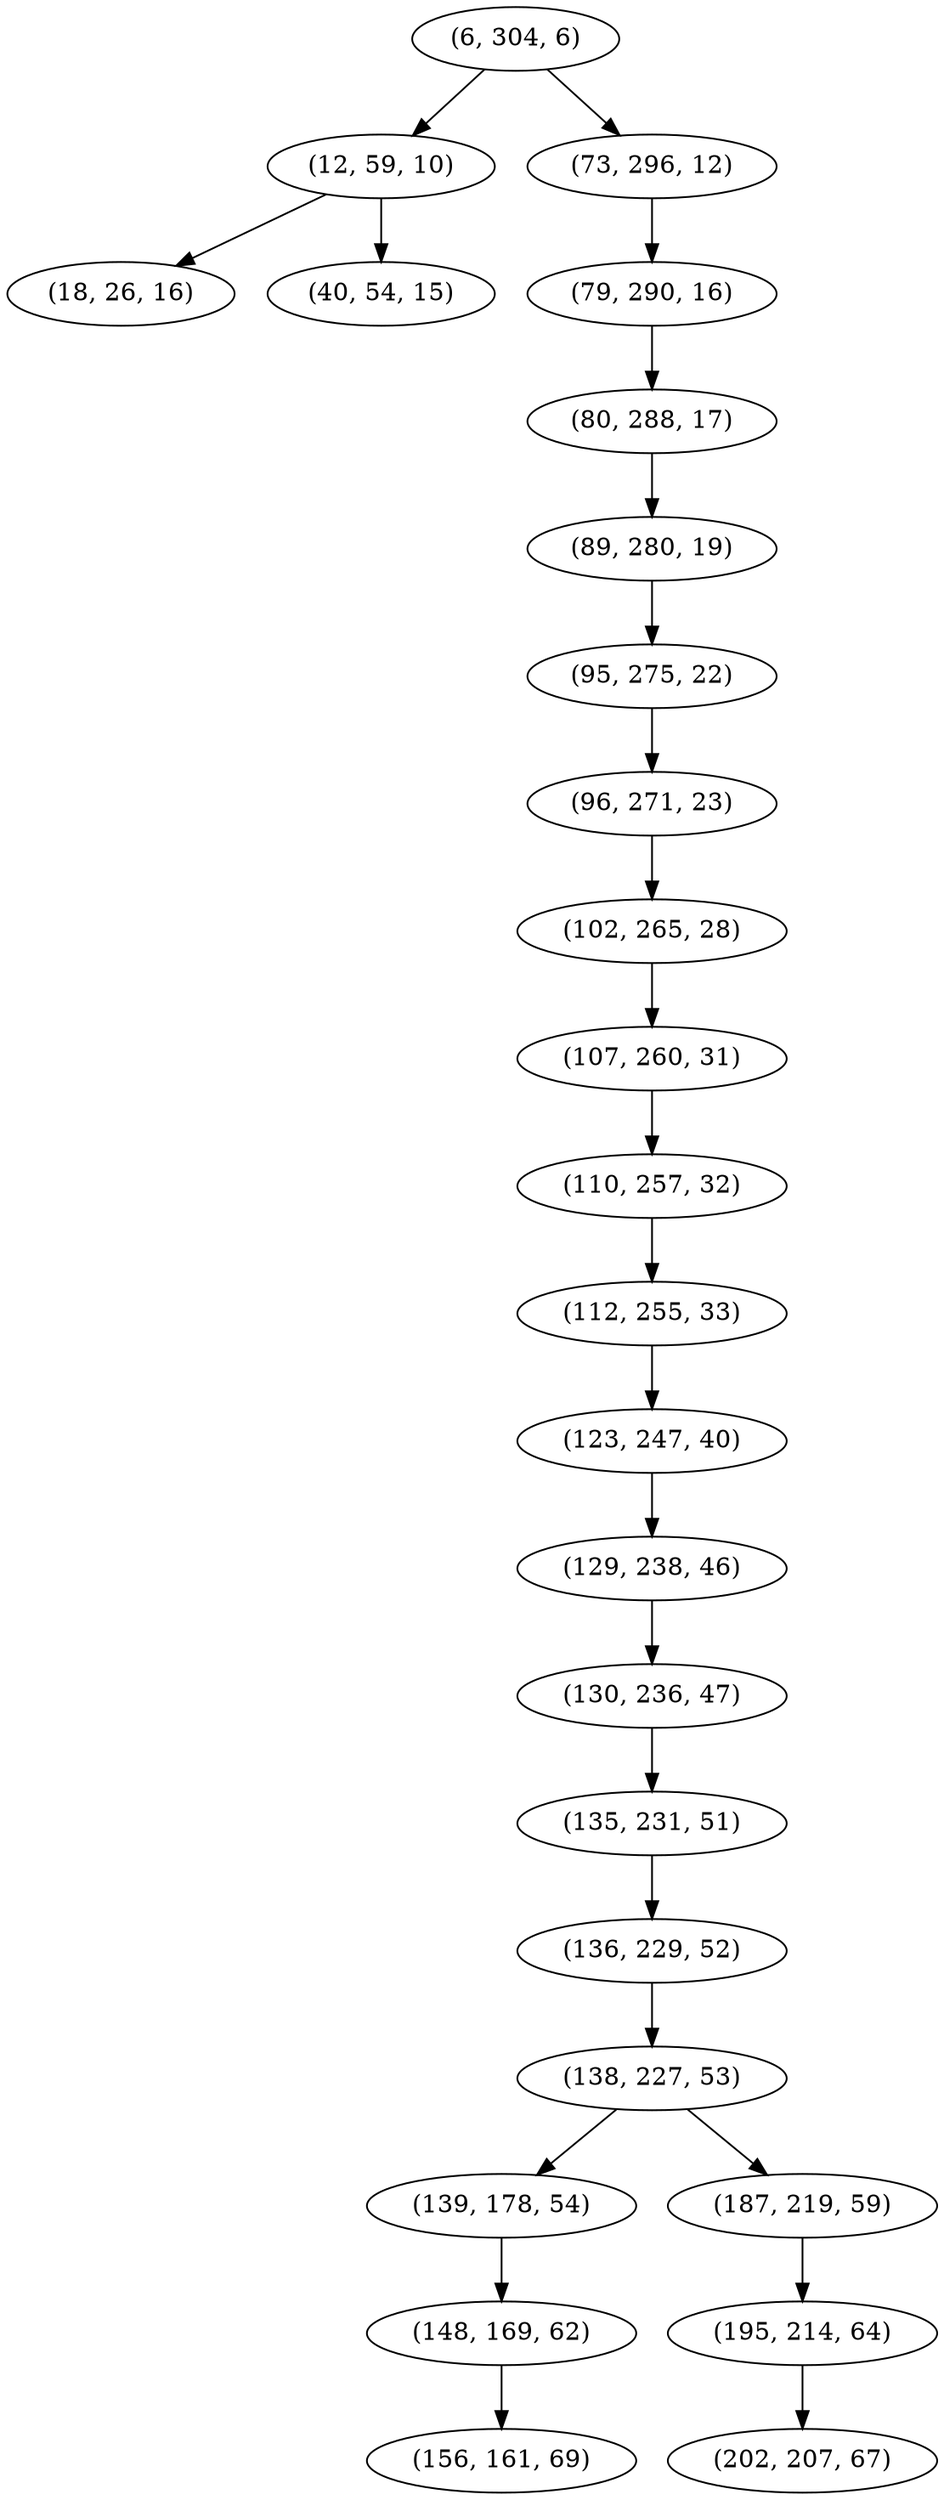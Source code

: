 digraph tree {
    "(6, 304, 6)";
    "(12, 59, 10)";
    "(18, 26, 16)";
    "(40, 54, 15)";
    "(73, 296, 12)";
    "(79, 290, 16)";
    "(80, 288, 17)";
    "(89, 280, 19)";
    "(95, 275, 22)";
    "(96, 271, 23)";
    "(102, 265, 28)";
    "(107, 260, 31)";
    "(110, 257, 32)";
    "(112, 255, 33)";
    "(123, 247, 40)";
    "(129, 238, 46)";
    "(130, 236, 47)";
    "(135, 231, 51)";
    "(136, 229, 52)";
    "(138, 227, 53)";
    "(139, 178, 54)";
    "(148, 169, 62)";
    "(156, 161, 69)";
    "(187, 219, 59)";
    "(195, 214, 64)";
    "(202, 207, 67)";
    "(6, 304, 6)" -> "(12, 59, 10)";
    "(6, 304, 6)" -> "(73, 296, 12)";
    "(12, 59, 10)" -> "(18, 26, 16)";
    "(12, 59, 10)" -> "(40, 54, 15)";
    "(73, 296, 12)" -> "(79, 290, 16)";
    "(79, 290, 16)" -> "(80, 288, 17)";
    "(80, 288, 17)" -> "(89, 280, 19)";
    "(89, 280, 19)" -> "(95, 275, 22)";
    "(95, 275, 22)" -> "(96, 271, 23)";
    "(96, 271, 23)" -> "(102, 265, 28)";
    "(102, 265, 28)" -> "(107, 260, 31)";
    "(107, 260, 31)" -> "(110, 257, 32)";
    "(110, 257, 32)" -> "(112, 255, 33)";
    "(112, 255, 33)" -> "(123, 247, 40)";
    "(123, 247, 40)" -> "(129, 238, 46)";
    "(129, 238, 46)" -> "(130, 236, 47)";
    "(130, 236, 47)" -> "(135, 231, 51)";
    "(135, 231, 51)" -> "(136, 229, 52)";
    "(136, 229, 52)" -> "(138, 227, 53)";
    "(138, 227, 53)" -> "(139, 178, 54)";
    "(138, 227, 53)" -> "(187, 219, 59)";
    "(139, 178, 54)" -> "(148, 169, 62)";
    "(148, 169, 62)" -> "(156, 161, 69)";
    "(187, 219, 59)" -> "(195, 214, 64)";
    "(195, 214, 64)" -> "(202, 207, 67)";
}

